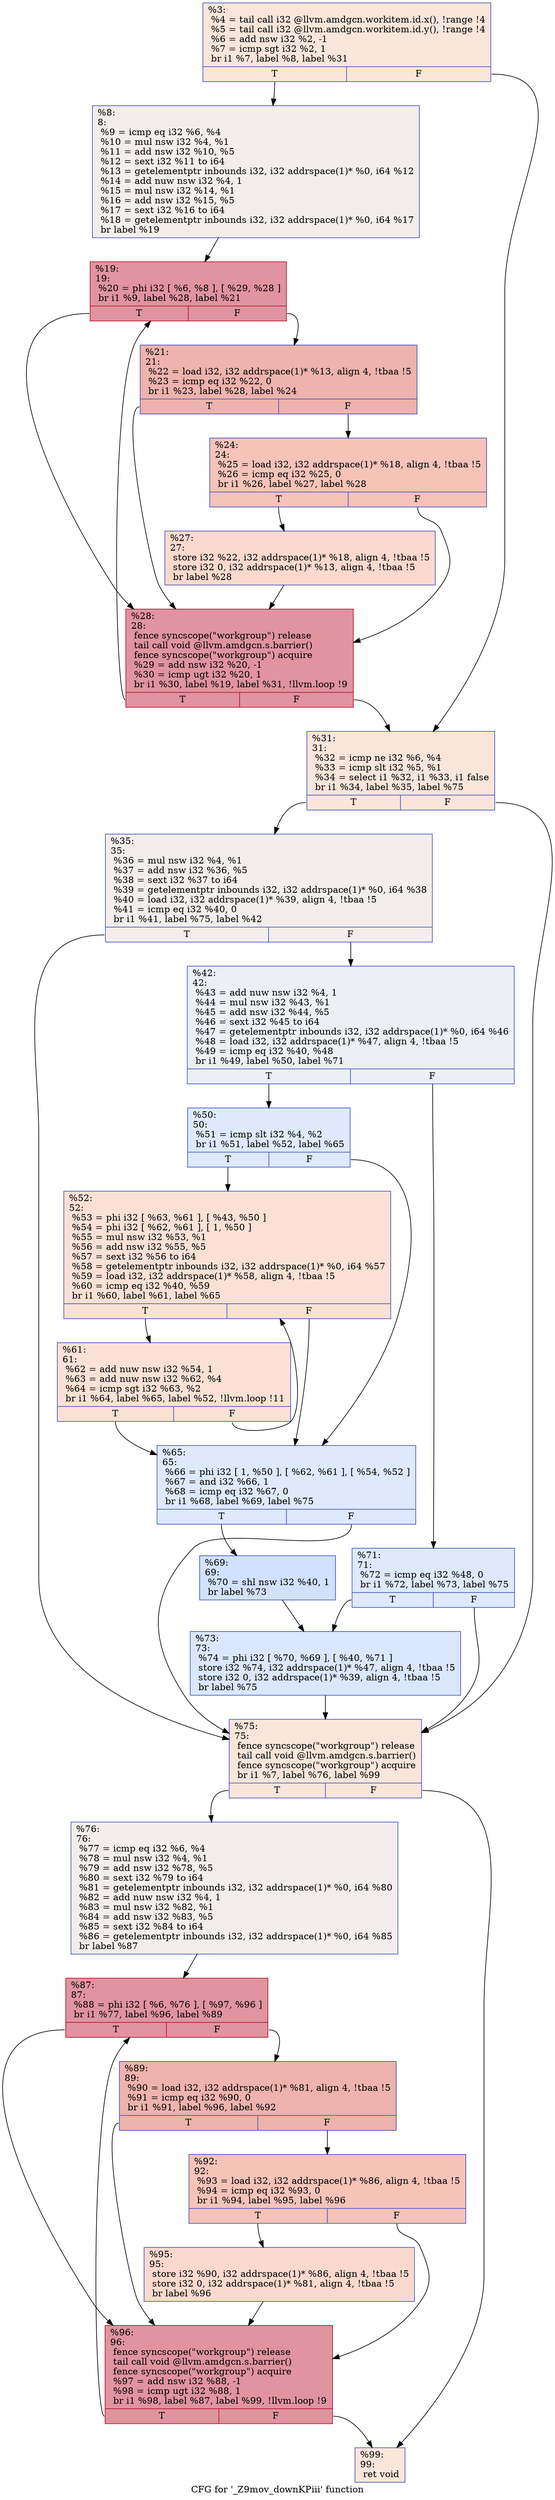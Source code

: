 digraph "CFG for '_Z9mov_downKPiii' function" {
	label="CFG for '_Z9mov_downKPiii' function";

	Node0x52e9250 [shape=record,color="#3d50c3ff", style=filled, fillcolor="#f4c5ad70",label="{%3:\l  %4 = tail call i32 @llvm.amdgcn.workitem.id.x(), !range !4\l  %5 = tail call i32 @llvm.amdgcn.workitem.id.y(), !range !4\l  %6 = add nsw i32 %2, -1\l  %7 = icmp sgt i32 %2, 1\l  br i1 %7, label %8, label %31\l|{<s0>T|<s1>F}}"];
	Node0x52e9250:s0 -> Node0x52eaf50;
	Node0x52e9250:s1 -> Node0x52eafe0;
	Node0x52eaf50 [shape=record,color="#3d50c3ff", style=filled, fillcolor="#e5d8d170",label="{%8:\l8:                                                \l  %9 = icmp eq i32 %6, %4\l  %10 = mul nsw i32 %4, %1\l  %11 = add nsw i32 %10, %5\l  %12 = sext i32 %11 to i64\l  %13 = getelementptr inbounds i32, i32 addrspace(1)* %0, i64 %12\l  %14 = add nuw nsw i32 %4, 1\l  %15 = mul nsw i32 %14, %1\l  %16 = add nsw i32 %15, %5\l  %17 = sext i32 %16 to i64\l  %18 = getelementptr inbounds i32, i32 addrspace(1)* %0, i64 %17\l  br label %19\l}"];
	Node0x52eaf50 -> Node0x52e9fb0;
	Node0x52e9fb0 [shape=record,color="#b70d28ff", style=filled, fillcolor="#b70d2870",label="{%19:\l19:                                               \l  %20 = phi i32 [ %6, %8 ], [ %29, %28 ]\l  br i1 %9, label %28, label %21\l|{<s0>T|<s1>F}}"];
	Node0x52e9fb0:s0 -> Node0x52eb870;
	Node0x52e9fb0:s1 -> Node0x52eb9b0;
	Node0x52eb9b0 [shape=record,color="#3d50c3ff", style=filled, fillcolor="#d6524470",label="{%21:\l21:                                               \l  %22 = load i32, i32 addrspace(1)* %13, align 4, !tbaa !5\l  %23 = icmp eq i32 %22, 0\l  br i1 %23, label %28, label %24\l|{<s0>T|<s1>F}}"];
	Node0x52eb9b0:s0 -> Node0x52eb870;
	Node0x52eb9b0:s1 -> Node0x52ebd20;
	Node0x52ebd20 [shape=record,color="#3d50c3ff", style=filled, fillcolor="#e8765c70",label="{%24:\l24:                                               \l  %25 = load i32, i32 addrspace(1)* %18, align 4, !tbaa !5\l  %26 = icmp eq i32 %25, 0\l  br i1 %26, label %27, label %28\l|{<s0>T|<s1>F}}"];
	Node0x52ebd20:s0 -> Node0x52ec570;
	Node0x52ebd20:s1 -> Node0x52eb870;
	Node0x52ec570 [shape=record,color="#3d50c3ff", style=filled, fillcolor="#f7ac8e70",label="{%27:\l27:                                               \l  store i32 %22, i32 addrspace(1)* %18, align 4, !tbaa !5\l  store i32 0, i32 addrspace(1)* %13, align 4, !tbaa !5\l  br label %28\l}"];
	Node0x52ec570 -> Node0x52eb870;
	Node0x52eb870 [shape=record,color="#b70d28ff", style=filled, fillcolor="#b70d2870",label="{%28:\l28:                                               \l  fence syncscope(\"workgroup\") release\l  tail call void @llvm.amdgcn.s.barrier()\l  fence syncscope(\"workgroup\") acquire\l  %29 = add nsw i32 %20, -1\l  %30 = icmp ugt i32 %20, 1\l  br i1 %30, label %19, label %31, !llvm.loop !9\l|{<s0>T|<s1>F}}"];
	Node0x52eb870:s0 -> Node0x52e9fb0;
	Node0x52eb870:s1 -> Node0x52eafe0;
	Node0x52eafe0 [shape=record,color="#3d50c3ff", style=filled, fillcolor="#f4c5ad70",label="{%31:\l31:                                               \l  %32 = icmp ne i32 %6, %4\l  %33 = icmp slt i32 %5, %1\l  %34 = select i1 %32, i1 %33, i1 false\l  br i1 %34, label %35, label %75\l|{<s0>T|<s1>F}}"];
	Node0x52eafe0:s0 -> Node0x52eb6b0;
	Node0x52eafe0:s1 -> Node0x52ed0b0;
	Node0x52eb6b0 [shape=record,color="#3d50c3ff", style=filled, fillcolor="#e5d8d170",label="{%35:\l35:                                               \l  %36 = mul nsw i32 %4, %1\l  %37 = add nsw i32 %36, %5\l  %38 = sext i32 %37 to i64\l  %39 = getelementptr inbounds i32, i32 addrspace(1)* %0, i64 %38\l  %40 = load i32, i32 addrspace(1)* %39, align 4, !tbaa !5\l  %41 = icmp eq i32 %40, 0\l  br i1 %41, label %75, label %42\l|{<s0>T|<s1>F}}"];
	Node0x52eb6b0:s0 -> Node0x52ed0b0;
	Node0x52eb6b0:s1 -> Node0x52ed520;
	Node0x52ed520 [shape=record,color="#3d50c3ff", style=filled, fillcolor="#d4dbe670",label="{%42:\l42:                                               \l  %43 = add nuw nsw i32 %4, 1\l  %44 = mul nsw i32 %43, %1\l  %45 = add nsw i32 %44, %5\l  %46 = sext i32 %45 to i64\l  %47 = getelementptr inbounds i32, i32 addrspace(1)* %0, i64 %46\l  %48 = load i32, i32 addrspace(1)* %47, align 4, !tbaa !5\l  %49 = icmp eq i32 %40, %48\l  br i1 %49, label %50, label %71\l|{<s0>T|<s1>F}}"];
	Node0x52ed520:s0 -> Node0x52ed9e0;
	Node0x52ed520:s1 -> Node0x52eda30;
	Node0x52ed9e0 [shape=record,color="#3d50c3ff", style=filled, fillcolor="#b5cdfa70",label="{%50:\l50:                                               \l  %51 = icmp slt i32 %4, %2\l  br i1 %51, label %52, label %65\l|{<s0>T|<s1>F}}"];
	Node0x52ed9e0:s0 -> Node0x52edc00;
	Node0x52ed9e0:s1 -> Node0x52edc50;
	Node0x52edc00 [shape=record,color="#3d50c3ff", style=filled, fillcolor="#f7bca170",label="{%52:\l52:                                               \l  %53 = phi i32 [ %63, %61 ], [ %43, %50 ]\l  %54 = phi i32 [ %62, %61 ], [ 1, %50 ]\l  %55 = mul nsw i32 %53, %1\l  %56 = add nsw i32 %55, %5\l  %57 = sext i32 %56 to i64\l  %58 = getelementptr inbounds i32, i32 addrspace(1)* %0, i64 %57\l  %59 = load i32, i32 addrspace(1)* %58, align 4, !tbaa !5\l  %60 = icmp eq i32 %40, %59\l  br i1 %60, label %61, label %65\l|{<s0>T|<s1>F}}"];
	Node0x52edc00:s0 -> Node0x52edd90;
	Node0x52edc00:s1 -> Node0x52edc50;
	Node0x52edd90 [shape=record,color="#3d50c3ff", style=filled, fillcolor="#f7bca170",label="{%61:\l61:                                               \l  %62 = add nuw nsw i32 %54, 1\l  %63 = add nuw nsw i32 %62, %4\l  %64 = icmp sgt i32 %63, %2\l  br i1 %64, label %65, label %52, !llvm.loop !11\l|{<s0>T|<s1>F}}"];
	Node0x52edd90:s0 -> Node0x52edc50;
	Node0x52edd90:s1 -> Node0x52edc00;
	Node0x52edc50 [shape=record,color="#3d50c3ff", style=filled, fillcolor="#b5cdfa70",label="{%65:\l65:                                               \l  %66 = phi i32 [ 1, %50 ], [ %62, %61 ], [ %54, %52 ]\l  %67 = and i32 %66, 1\l  %68 = icmp eq i32 %67, 0\l  br i1 %68, label %69, label %75\l|{<s0>T|<s1>F}}"];
	Node0x52edc50:s0 -> Node0x52eeab0;
	Node0x52edc50:s1 -> Node0x52ed0b0;
	Node0x52eeab0 [shape=record,color="#3d50c3ff", style=filled, fillcolor="#9abbff70",label="{%69:\l69:                                               \l  %70 = shl nsw i32 %40, 1\l  br label %73\l}"];
	Node0x52eeab0 -> Node0x52eec40;
	Node0x52eda30 [shape=record,color="#3d50c3ff", style=filled, fillcolor="#b5cdfa70",label="{%71:\l71:                                               \l  %72 = icmp eq i32 %48, 0\l  br i1 %72, label %73, label %75\l|{<s0>T|<s1>F}}"];
	Node0x52eda30:s0 -> Node0x52eec40;
	Node0x52eda30:s1 -> Node0x52ed0b0;
	Node0x52eec40 [shape=record,color="#3d50c3ff", style=filled, fillcolor="#aec9fc70",label="{%73:\l73:                                               \l  %74 = phi i32 [ %70, %69 ], [ %40, %71 ]\l  store i32 %74, i32 addrspace(1)* %47, align 4, !tbaa !5\l  store i32 0, i32 addrspace(1)* %39, align 4, !tbaa !5\l  br label %75\l}"];
	Node0x52eec40 -> Node0x52ed0b0;
	Node0x52ed0b0 [shape=record,color="#3d50c3ff", style=filled, fillcolor="#f4c5ad70",label="{%75:\l75:                                               \l  fence syncscope(\"workgroup\") release\l  tail call void @llvm.amdgcn.s.barrier()\l  fence syncscope(\"workgroup\") acquire\l  br i1 %7, label %76, label %99\l|{<s0>T|<s1>F}}"];
	Node0x52ed0b0:s0 -> Node0x52ef1f0;
	Node0x52ed0b0:s1 -> Node0x52ef240;
	Node0x52ef1f0 [shape=record,color="#3d50c3ff", style=filled, fillcolor="#e5d8d170",label="{%76:\l76:                                               \l  %77 = icmp eq i32 %6, %4\l  %78 = mul nsw i32 %4, %1\l  %79 = add nsw i32 %78, %5\l  %80 = sext i32 %79 to i64\l  %81 = getelementptr inbounds i32, i32 addrspace(1)* %0, i64 %80\l  %82 = add nuw nsw i32 %4, 1\l  %83 = mul nsw i32 %82, %1\l  %84 = add nsw i32 %83, %5\l  %85 = sext i32 %84 to i64\l  %86 = getelementptr inbounds i32, i32 addrspace(1)* %0, i64 %85\l  br label %87\l}"];
	Node0x52ef1f0 -> Node0x52ef8c0;
	Node0x52ef8c0 [shape=record,color="#b70d28ff", style=filled, fillcolor="#b70d2870",label="{%87:\l87:                                               \l  %88 = phi i32 [ %6, %76 ], [ %97, %96 ]\l  br i1 %77, label %96, label %89\l|{<s0>T|<s1>F}}"];
	Node0x52ef8c0:s0 -> Node0x52ef980;
	Node0x52ef8c0:s1 -> Node0x52efac0;
	Node0x52efac0 [shape=record,color="#3d50c3ff", style=filled, fillcolor="#d6524470",label="{%89:\l89:                                               \l  %90 = load i32, i32 addrspace(1)* %81, align 4, !tbaa !5\l  %91 = icmp eq i32 %90, 0\l  br i1 %91, label %96, label %92\l|{<s0>T|<s1>F}}"];
	Node0x52efac0:s0 -> Node0x52ef980;
	Node0x52efac0:s1 -> Node0x52efd00;
	Node0x52efd00 [shape=record,color="#3d50c3ff", style=filled, fillcolor="#e8765c70",label="{%92:\l92:                                               \l  %93 = load i32, i32 addrspace(1)* %86, align 4, !tbaa !5\l  %94 = icmp eq i32 %93, 0\l  br i1 %94, label %95, label %96\l|{<s0>T|<s1>F}}"];
	Node0x52efd00:s0 -> Node0x52eff00;
	Node0x52efd00:s1 -> Node0x52ef980;
	Node0x52eff00 [shape=record,color="#3d50c3ff", style=filled, fillcolor="#f7ac8e70",label="{%95:\l95:                                               \l  store i32 %90, i32 addrspace(1)* %86, align 4, !tbaa !5\l  store i32 0, i32 addrspace(1)* %81, align 4, !tbaa !5\l  br label %96\l}"];
	Node0x52eff00 -> Node0x52ef980;
	Node0x52ef980 [shape=record,color="#b70d28ff", style=filled, fillcolor="#b70d2870",label="{%96:\l96:                                               \l  fence syncscope(\"workgroup\") release\l  tail call void @llvm.amdgcn.s.barrier()\l  fence syncscope(\"workgroup\") acquire\l  %97 = add nsw i32 %88, -1\l  %98 = icmp ugt i32 %88, 1\l  br i1 %98, label %87, label %99, !llvm.loop !9\l|{<s0>T|<s1>F}}"];
	Node0x52ef980:s0 -> Node0x52ef8c0;
	Node0x52ef980:s1 -> Node0x52ef240;
	Node0x52ef240 [shape=record,color="#3d50c3ff", style=filled, fillcolor="#f4c5ad70",label="{%99:\l99:                                               \l  ret void\l}"];
}
